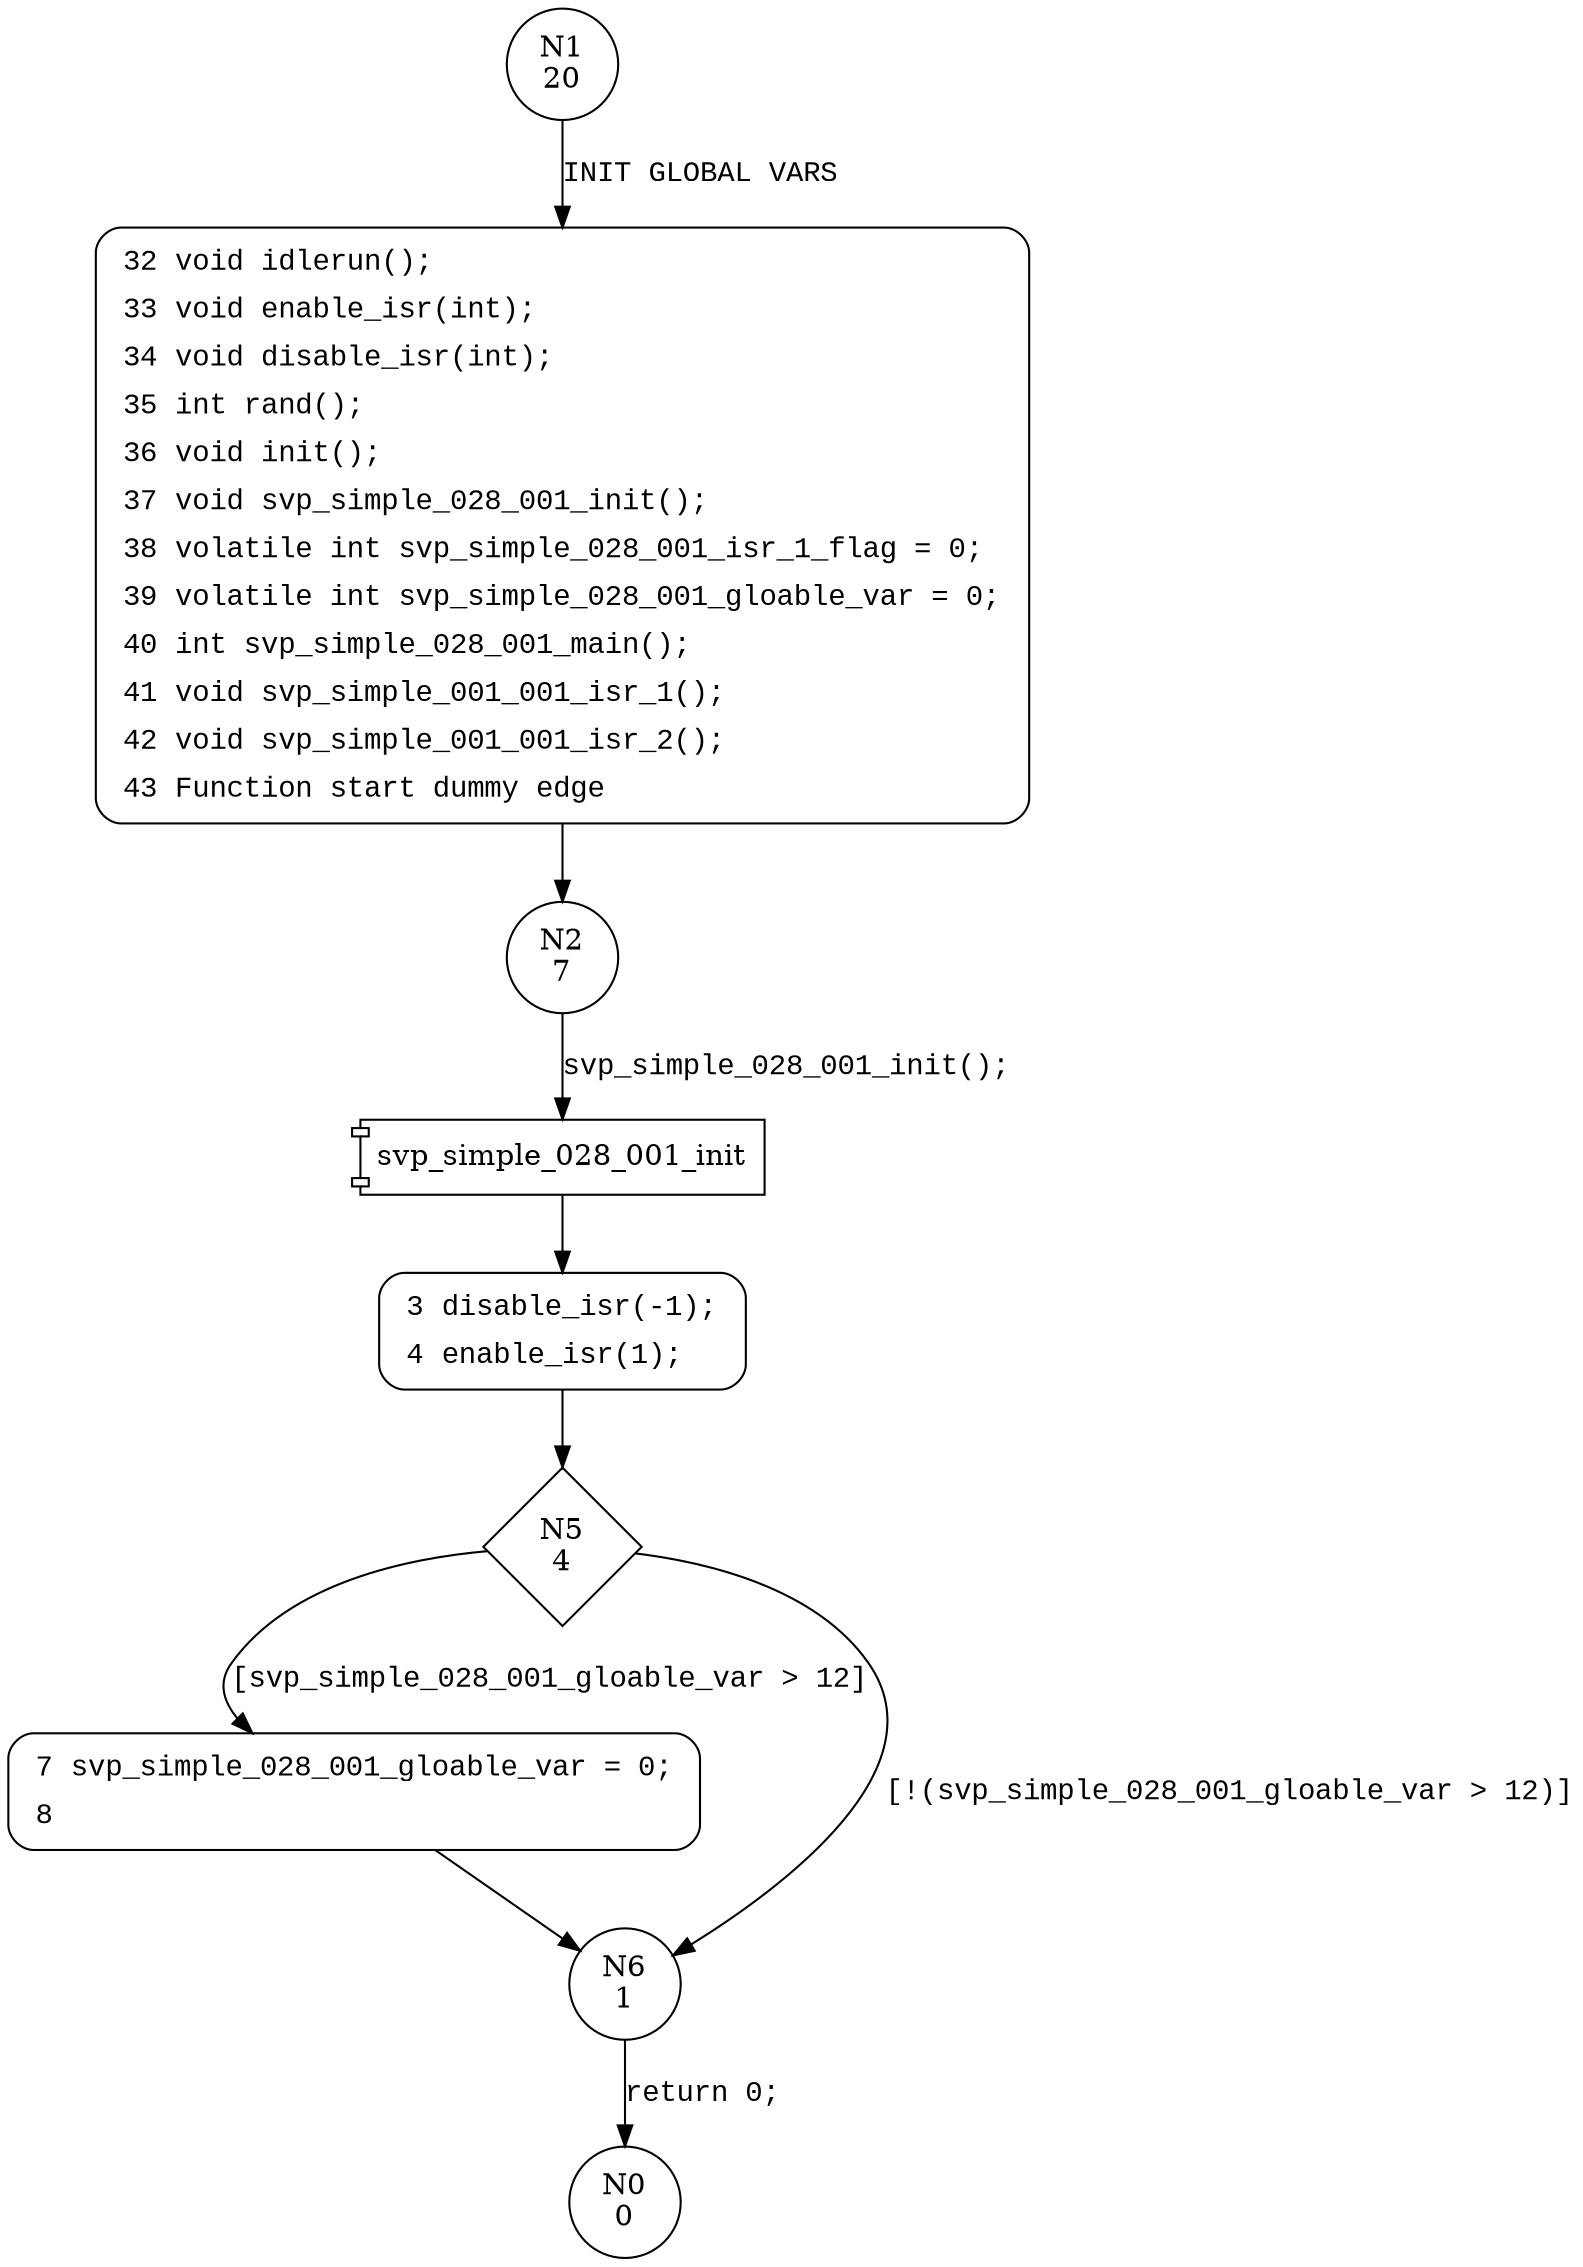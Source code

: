 digraph svp_simple_028_001_main {
1 [shape="circle" label="N1\n20"]
32 [shape="circle" label="N32\n19"]
2 [shape="circle" label="N2\n7"]
3 [shape="circle" label="N3\n6"]
5 [shape="diamond" label="N5\n4"]
7 [shape="circle" label="N7\n3"]
6 [shape="circle" label="N6\n1"]
0 [shape="circle" label="N0\n0"]
32 [style="filled,bold" penwidth="1" fillcolor="white" fontname="Courier New" shape="Mrecord" label=<<table border="0" cellborder="0" cellpadding="3" bgcolor="white"><tr><td align="right">32</td><td align="left">void idlerun();</td></tr><tr><td align="right">33</td><td align="left">void enable_isr(int);</td></tr><tr><td align="right">34</td><td align="left">void disable_isr(int);</td></tr><tr><td align="right">35</td><td align="left">int rand();</td></tr><tr><td align="right">36</td><td align="left">void init();</td></tr><tr><td align="right">37</td><td align="left">void svp_simple_028_001_init();</td></tr><tr><td align="right">38</td><td align="left">volatile int svp_simple_028_001_isr_1_flag = 0;</td></tr><tr><td align="right">39</td><td align="left">volatile int svp_simple_028_001_gloable_var = 0;</td></tr><tr><td align="right">40</td><td align="left">int svp_simple_028_001_main();</td></tr><tr><td align="right">41</td><td align="left">void svp_simple_001_001_isr_1();</td></tr><tr><td align="right">42</td><td align="left">void svp_simple_001_001_isr_2();</td></tr><tr><td align="right">43</td><td align="left">Function start dummy edge</td></tr></table>>]
32 -> 2[label=""]
3 [style="filled,bold" penwidth="1" fillcolor="white" fontname="Courier New" shape="Mrecord" label=<<table border="0" cellborder="0" cellpadding="3" bgcolor="white"><tr><td align="right">3</td><td align="left">disable_isr(-1);</td></tr><tr><td align="right">4</td><td align="left">enable_isr(1);</td></tr></table>>]
3 -> 5[label=""]
7 [style="filled,bold" penwidth="1" fillcolor="white" fontname="Courier New" shape="Mrecord" label=<<table border="0" cellborder="0" cellpadding="3" bgcolor="white"><tr><td align="right">7</td><td align="left">svp_simple_028_001_gloable_var = 0;</td></tr><tr><td align="right">8</td><td align="left"></td></tr></table>>]
7 -> 6[label=""]
1 -> 32 [label="INIT GLOBAL VARS" fontname="Courier New"]
100001 [shape="component" label="svp_simple_028_001_init"]
2 -> 100001 [label="svp_simple_028_001_init();" fontname="Courier New"]
100001 -> 3 [label="" fontname="Courier New"]
5 -> 7 [label="[svp_simple_028_001_gloable_var > 12]" fontname="Courier New"]
5 -> 6 [label="[!(svp_simple_028_001_gloable_var > 12)]" fontname="Courier New"]
6 -> 0 [label="return 0;" fontname="Courier New"]
}